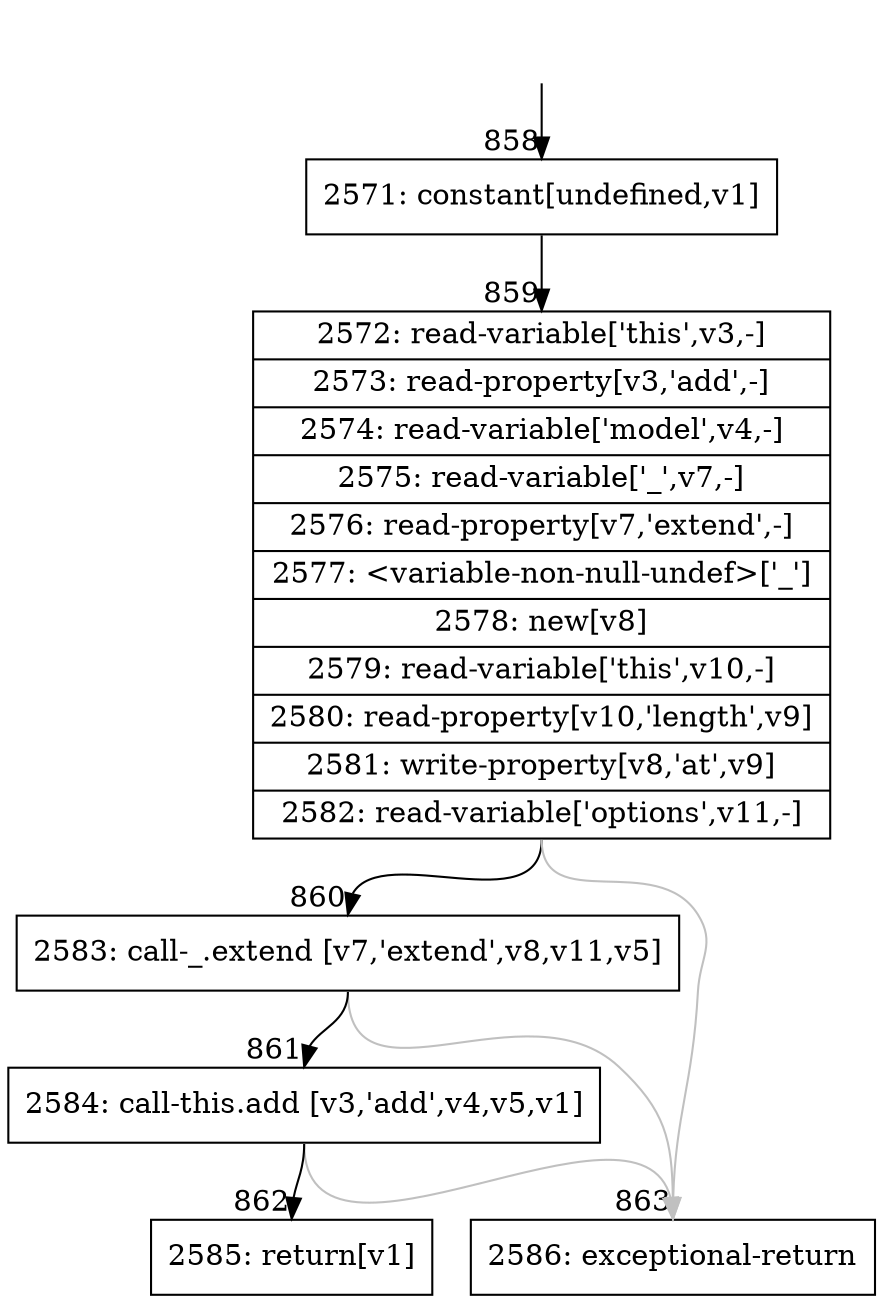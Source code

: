 digraph {
rankdir="TD"
BB_entry53[shape=none,label=""];
BB_entry53 -> BB858 [tailport=s, headport=n, headlabel="    858"]
BB858 [shape=record label="{2571: constant[undefined,v1]}" ] 
BB858 -> BB859 [tailport=s, headport=n, headlabel="      859"]
BB859 [shape=record label="{2572: read-variable['this',v3,-]|2573: read-property[v3,'add',-]|2574: read-variable['model',v4,-]|2575: read-variable['_',v7,-]|2576: read-property[v7,'extend',-]|2577: \<variable-non-null-undef\>['_']|2578: new[v8]|2579: read-variable['this',v10,-]|2580: read-property[v10,'length',v9]|2581: write-property[v8,'at',v9]|2582: read-variable['options',v11,-]}" ] 
BB859 -> BB860 [tailport=s, headport=n, headlabel="      860"]
BB859 -> BB863 [tailport=s, headport=n, color=gray, headlabel="      863"]
BB860 [shape=record label="{2583: call-_.extend [v7,'extend',v8,v11,v5]}" ] 
BB860 -> BB861 [tailport=s, headport=n, headlabel="      861"]
BB860 -> BB863 [tailport=s, headport=n, color=gray]
BB861 [shape=record label="{2584: call-this.add [v3,'add',v4,v5,v1]}" ] 
BB861 -> BB862 [tailport=s, headport=n, headlabel="      862"]
BB861 -> BB863 [tailport=s, headport=n, color=gray]
BB862 [shape=record label="{2585: return[v1]}" ] 
BB863 [shape=record label="{2586: exceptional-return}" ] 
//#$~ 776
}
